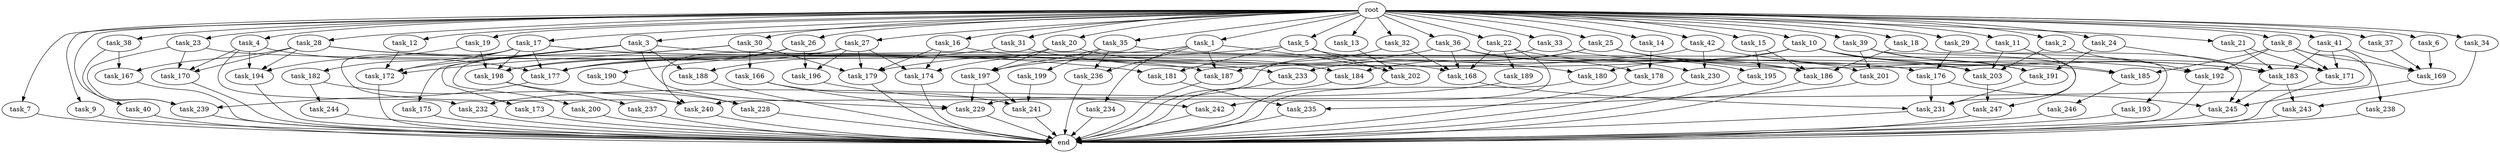 digraph G {
  root [size="0.000000"];
  task_1 [size="102.400000"];
  task_2 [size="102.400000"];
  task_3 [size="102.400000"];
  task_4 [size="102.400000"];
  task_5 [size="102.400000"];
  task_6 [size="102.400000"];
  task_7 [size="102.400000"];
  task_8 [size="102.400000"];
  task_9 [size="102.400000"];
  task_10 [size="102.400000"];
  task_11 [size="102.400000"];
  task_12 [size="102.400000"];
  task_13 [size="102.400000"];
  task_14 [size="102.400000"];
  task_15 [size="102.400000"];
  task_16 [size="102.400000"];
  task_17 [size="102.400000"];
  task_18 [size="102.400000"];
  task_19 [size="102.400000"];
  task_20 [size="102.400000"];
  task_21 [size="102.400000"];
  task_22 [size="102.400000"];
  task_23 [size="102.400000"];
  task_24 [size="102.400000"];
  task_25 [size="102.400000"];
  task_26 [size="102.400000"];
  task_27 [size="102.400000"];
  task_28 [size="102.400000"];
  task_29 [size="102.400000"];
  task_30 [size="102.400000"];
  task_31 [size="102.400000"];
  task_32 [size="102.400000"];
  task_33 [size="102.400000"];
  task_34 [size="102.400000"];
  task_35 [size="102.400000"];
  task_36 [size="102.400000"];
  task_37 [size="102.400000"];
  task_38 [size="102.400000"];
  task_39 [size="102.400000"];
  task_40 [size="102.400000"];
  task_41 [size="102.400000"];
  task_42 [size="102.400000"];
  task_166 [size="54975581388.800003"];
  task_167 [size="116823110451.200012"];
  task_168 [size="102220221644.800003"];
  task_169 [size="166644731084.800018"];
  task_170 [size="116823110451.200012"];
  task_171 [size="207876417126.400024"];
  task_172 [size="182965606809.600006"];
  task_173 [size="54975581388.800003"];
  task_174 [size="42949672960.000000"];
  task_175 [size="54975581388.800003"];
  task_176 [size="68719476736.000000"];
  task_177 [size="114246130073.600006"];
  task_178 [size="45526653337.600006"];
  task_179 [size="118541097369.600006"];
  task_180 [size="38654705664.000000"];
  task_181 [size="73014444032.000000"];
  task_182 [size="30923764531.200001"];
  task_183 [size="177811646054.400024"];
  task_184 [size="35218731827.200005"];
  task_185 [size="130567005798.400009"];
  task_186 [size="107374182400.000000"];
  task_187 [size="60129542144.000000"];
  task_188 [size="62706522521.600006"];
  task_189 [size="7730941132.800000"];
  task_190 [size="54975581388.800003"];
  task_191 [size="86758339379.200012"];
  task_192 [size="185542587187.200012"];
  task_193 [size="13743895347.200001"];
  task_194 [size="131425999257.600006"];
  task_195 [size="73014444032.000000"];
  task_196 [size="68719476736.000000"];
  task_197 [size="94489280512.000000"];
  task_198 [size="169221711462.400024"];
  task_199 [size="30923764531.200001"];
  task_200 [size="54975581388.800003"];
  task_201 [size="27487790694.400002"];
  task_202 [size="119400090828.800003"];
  task_203 [size="213889371340.800018"];
  task_228 [size="91053306675.200012"];
  task_229 [size="210453397504.000000"];
  task_230 [size="55834574848.000000"];
  task_231 [size="218184338636.800018"];
  task_232 [size="44667659878.400002"];
  task_233 [size="21474836480.000000"];
  task_234 [size="7730941132.800000"];
  task_235 [size="111669149696.000000"];
  task_236 [size="38654705664.000000"];
  task_237 [size="69578470195.199997"];
  task_238 [size="85899345920.000000"];
  task_239 [size="144310901145.600006"];
  task_240 [size="183824600268.800018"];
  task_241 [size="194132521779.200012"];
  task_242 [size="21474836480.000000"];
  task_243 [size="44667659878.400002"];
  task_244 [size="69578470195.199997"];
  task_245 [size="169221711462.400024"];
  task_246 [size="3435973836.800000"];
  task_247 [size="55834574848.000000"];
  end [size="0.000000"];

  root -> task_1 [size="1.000000"];
  root -> task_2 [size="1.000000"];
  root -> task_3 [size="1.000000"];
  root -> task_4 [size="1.000000"];
  root -> task_5 [size="1.000000"];
  root -> task_6 [size="1.000000"];
  root -> task_7 [size="1.000000"];
  root -> task_8 [size="1.000000"];
  root -> task_9 [size="1.000000"];
  root -> task_10 [size="1.000000"];
  root -> task_11 [size="1.000000"];
  root -> task_12 [size="1.000000"];
  root -> task_13 [size="1.000000"];
  root -> task_14 [size="1.000000"];
  root -> task_15 [size="1.000000"];
  root -> task_16 [size="1.000000"];
  root -> task_17 [size="1.000000"];
  root -> task_18 [size="1.000000"];
  root -> task_19 [size="1.000000"];
  root -> task_20 [size="1.000000"];
  root -> task_21 [size="1.000000"];
  root -> task_22 [size="1.000000"];
  root -> task_23 [size="1.000000"];
  root -> task_24 [size="1.000000"];
  root -> task_25 [size="1.000000"];
  root -> task_26 [size="1.000000"];
  root -> task_27 [size="1.000000"];
  root -> task_28 [size="1.000000"];
  root -> task_29 [size="1.000000"];
  root -> task_30 [size="1.000000"];
  root -> task_31 [size="1.000000"];
  root -> task_32 [size="1.000000"];
  root -> task_33 [size="1.000000"];
  root -> task_34 [size="1.000000"];
  root -> task_35 [size="1.000000"];
  root -> task_36 [size="1.000000"];
  root -> task_37 [size="1.000000"];
  root -> task_38 [size="1.000000"];
  root -> task_39 [size="1.000000"];
  root -> task_40 [size="1.000000"];
  root -> task_41 [size="1.000000"];
  root -> task_42 [size="1.000000"];
  task_1 -> task_177 [size="75497472.000000"];
  task_1 -> task_187 [size="75497472.000000"];
  task_1 -> task_202 [size="75497472.000000"];
  task_1 -> task_234 [size="75497472.000000"];
  task_1 -> task_236 [size="75497472.000000"];
  task_2 -> task_192 [size="838860800.000000"];
  task_2 -> task_203 [size="838860800.000000"];
  task_3 -> task_172 [size="536870912.000000"];
  task_3 -> task_173 [size="536870912.000000"];
  task_3 -> task_175 [size="536870912.000000"];
  task_3 -> task_176 [size="536870912.000000"];
  task_3 -> task_188 [size="536870912.000000"];
  task_3 -> task_229 [size="536870912.000000"];
  task_4 -> task_170 [size="301989888.000000"];
  task_4 -> task_177 [size="301989888.000000"];
  task_4 -> task_194 [size="301989888.000000"];
  task_4 -> task_232 [size="301989888.000000"];
  task_5 -> task_179 [size="411041792.000000"];
  task_5 -> task_181 [size="411041792.000000"];
  task_5 -> task_202 [size="411041792.000000"];
  task_5 -> task_203 [size="411041792.000000"];
  task_6 -> task_169 [size="75497472.000000"];
  task_7 -> end [size="1.000000"];
  task_8 -> task_169 [size="838860800.000000"];
  task_8 -> task_171 [size="838860800.000000"];
  task_8 -> task_185 [size="838860800.000000"];
  task_8 -> task_192 [size="838860800.000000"];
  task_8 -> task_238 [size="838860800.000000"];
  task_9 -> end [size="1.000000"];
  task_10 -> task_177 [size="301989888.000000"];
  task_10 -> task_180 [size="301989888.000000"];
  task_10 -> task_183 [size="301989888.000000"];
  task_10 -> task_191 [size="301989888.000000"];
  task_10 -> task_203 [size="301989888.000000"];
  task_11 -> task_203 [size="536870912.000000"];
  task_11 -> task_231 [size="536870912.000000"];
  task_12 -> task_172 [size="411041792.000000"];
  task_13 -> task_202 [size="679477248.000000"];
  task_14 -> task_178 [size="33554432.000000"];
  task_15 -> task_186 [size="301989888.000000"];
  task_15 -> task_195 [size="301989888.000000"];
  task_16 -> task_174 [size="75497472.000000"];
  task_16 -> task_179 [size="75497472.000000"];
  task_16 -> task_233 [size="75497472.000000"];
  task_17 -> task_172 [size="301989888.000000"];
  task_17 -> task_177 [size="301989888.000000"];
  task_17 -> task_182 [size="301989888.000000"];
  task_17 -> task_187 [size="301989888.000000"];
  task_17 -> task_198 [size="301989888.000000"];
  task_17 -> task_240 [size="301989888.000000"];
  task_18 -> task_186 [size="134217728.000000"];
  task_18 -> task_245 [size="134217728.000000"];
  task_19 -> task_194 [size="679477248.000000"];
  task_19 -> task_198 [size="679477248.000000"];
  task_20 -> task_174 [size="209715200.000000"];
  task_20 -> task_184 [size="209715200.000000"];
  task_20 -> task_197 [size="209715200.000000"];
  task_21 -> task_171 [size="209715200.000000"];
  task_21 -> task_183 [size="209715200.000000"];
  task_22 -> task_168 [size="75497472.000000"];
  task_22 -> task_186 [size="75497472.000000"];
  task_22 -> task_189 [size="75497472.000000"];
  task_22 -> task_242 [size="75497472.000000"];
  task_23 -> task_170 [size="536870912.000000"];
  task_23 -> task_186 [size="536870912.000000"];
  task_23 -> task_239 [size="536870912.000000"];
  task_24 -> task_183 [size="411041792.000000"];
  task_24 -> task_191 [size="411041792.000000"];
  task_25 -> task_184 [size="134217728.000000"];
  task_25 -> task_192 [size="134217728.000000"];
  task_25 -> task_201 [size="134217728.000000"];
  task_25 -> task_233 [size="134217728.000000"];
  task_26 -> task_190 [size="536870912.000000"];
  task_26 -> task_196 [size="536870912.000000"];
  task_26 -> task_198 [size="536870912.000000"];
  task_27 -> task_174 [size="134217728.000000"];
  task_27 -> task_177 [size="134217728.000000"];
  task_27 -> task_179 [size="134217728.000000"];
  task_27 -> task_196 [size="134217728.000000"];
  task_27 -> task_240 [size="134217728.000000"];
  task_28 -> task_167 [size="301989888.000000"];
  task_28 -> task_168 [size="301989888.000000"];
  task_28 -> task_170 [size="301989888.000000"];
  task_28 -> task_181 [size="301989888.000000"];
  task_28 -> task_194 [size="301989888.000000"];
  task_29 -> task_176 [size="134217728.000000"];
  task_29 -> task_193 [size="134217728.000000"];
  task_30 -> task_166 [size="536870912.000000"];
  task_30 -> task_172 [size="536870912.000000"];
  task_30 -> task_179 [size="536870912.000000"];
  task_30 -> task_200 [size="536870912.000000"];
  task_31 -> task_180 [size="75497472.000000"];
  task_31 -> task_188 [size="75497472.000000"];
  task_32 -> task_168 [size="209715200.000000"];
  task_32 -> task_187 [size="209715200.000000"];
  task_33 -> task_185 [size="301989888.000000"];
  task_33 -> task_229 [size="301989888.000000"];
  task_34 -> task_243 [size="134217728.000000"];
  task_35 -> task_171 [size="301989888.000000"];
  task_35 -> task_197 [size="301989888.000000"];
  task_35 -> task_199 [size="301989888.000000"];
  task_35 -> task_236 [size="301989888.000000"];
  task_36 -> task_168 [size="411041792.000000"];
  task_36 -> task_178 [size="411041792.000000"];
  task_36 -> task_195 [size="411041792.000000"];
  task_36 -> task_197 [size="411041792.000000"];
  task_36 -> task_230 [size="411041792.000000"];
  task_37 -> task_169 [size="33554432.000000"];
  task_38 -> task_167 [size="838860800.000000"];
  task_38 -> task_239 [size="838860800.000000"];
  task_39 -> task_185 [size="134217728.000000"];
  task_39 -> task_191 [size="134217728.000000"];
  task_39 -> task_201 [size="134217728.000000"];
  task_39 -> task_247 [size="134217728.000000"];
  task_40 -> end [size="1.000000"];
  task_41 -> task_169 [size="679477248.000000"];
  task_41 -> task_171 [size="679477248.000000"];
  task_41 -> task_183 [size="679477248.000000"];
  task_41 -> task_240 [size="679477248.000000"];
  task_42 -> task_183 [size="134217728.000000"];
  task_42 -> task_198 [size="134217728.000000"];
  task_42 -> task_230 [size="134217728.000000"];
  task_166 -> task_229 [size="679477248.000000"];
  task_166 -> task_241 [size="679477248.000000"];
  task_167 -> end [size="1.000000"];
  task_168 -> task_231 [size="838860800.000000"];
  task_169 -> task_245 [size="536870912.000000"];
  task_170 -> end [size="1.000000"];
  task_171 -> end [size="1.000000"];
  task_172 -> end [size="1.000000"];
  task_173 -> end [size="1.000000"];
  task_174 -> end [size="1.000000"];
  task_175 -> end [size="1.000000"];
  task_176 -> task_231 [size="679477248.000000"];
  task_176 -> task_245 [size="679477248.000000"];
  task_177 -> task_239 [size="33554432.000000"];
  task_178 -> end [size="1.000000"];
  task_179 -> end [size="1.000000"];
  task_180 -> end [size="1.000000"];
  task_181 -> task_235 [size="679477248.000000"];
  task_182 -> task_240 [size="679477248.000000"];
  task_182 -> task_244 [size="679477248.000000"];
  task_183 -> task_243 [size="301989888.000000"];
  task_183 -> task_245 [size="301989888.000000"];
  task_184 -> end [size="1.000000"];
  task_185 -> task_246 [size="33554432.000000"];
  task_186 -> end [size="1.000000"];
  task_187 -> end [size="1.000000"];
  task_188 -> end [size="1.000000"];
  task_189 -> task_232 [size="134217728.000000"];
  task_190 -> task_228 [size="209715200.000000"];
  task_191 -> task_231 [size="75497472.000000"];
  task_192 -> end [size="1.000000"];
  task_193 -> end [size="1.000000"];
  task_194 -> end [size="1.000000"];
  task_195 -> end [size="1.000000"];
  task_196 -> task_242 [size="134217728.000000"];
  task_197 -> task_229 [size="536870912.000000"];
  task_197 -> task_241 [size="536870912.000000"];
  task_198 -> task_228 [size="679477248.000000"];
  task_198 -> task_237 [size="679477248.000000"];
  task_199 -> task_241 [size="679477248.000000"];
  task_200 -> end [size="1.000000"];
  task_201 -> task_235 [size="411041792.000000"];
  task_202 -> end [size="1.000000"];
  task_203 -> task_247 [size="411041792.000000"];
  task_228 -> end [size="1.000000"];
  task_229 -> end [size="1.000000"];
  task_230 -> end [size="1.000000"];
  task_231 -> end [size="1.000000"];
  task_232 -> end [size="1.000000"];
  task_233 -> end [size="1.000000"];
  task_234 -> end [size="1.000000"];
  task_235 -> end [size="1.000000"];
  task_236 -> end [size="1.000000"];
  task_237 -> end [size="1.000000"];
  task_238 -> end [size="1.000000"];
  task_239 -> end [size="1.000000"];
  task_240 -> end [size="1.000000"];
  task_241 -> end [size="1.000000"];
  task_242 -> end [size="1.000000"];
  task_243 -> end [size="1.000000"];
  task_244 -> end [size="1.000000"];
  task_245 -> end [size="1.000000"];
  task_246 -> end [size="1.000000"];
  task_247 -> end [size="1.000000"];
}
